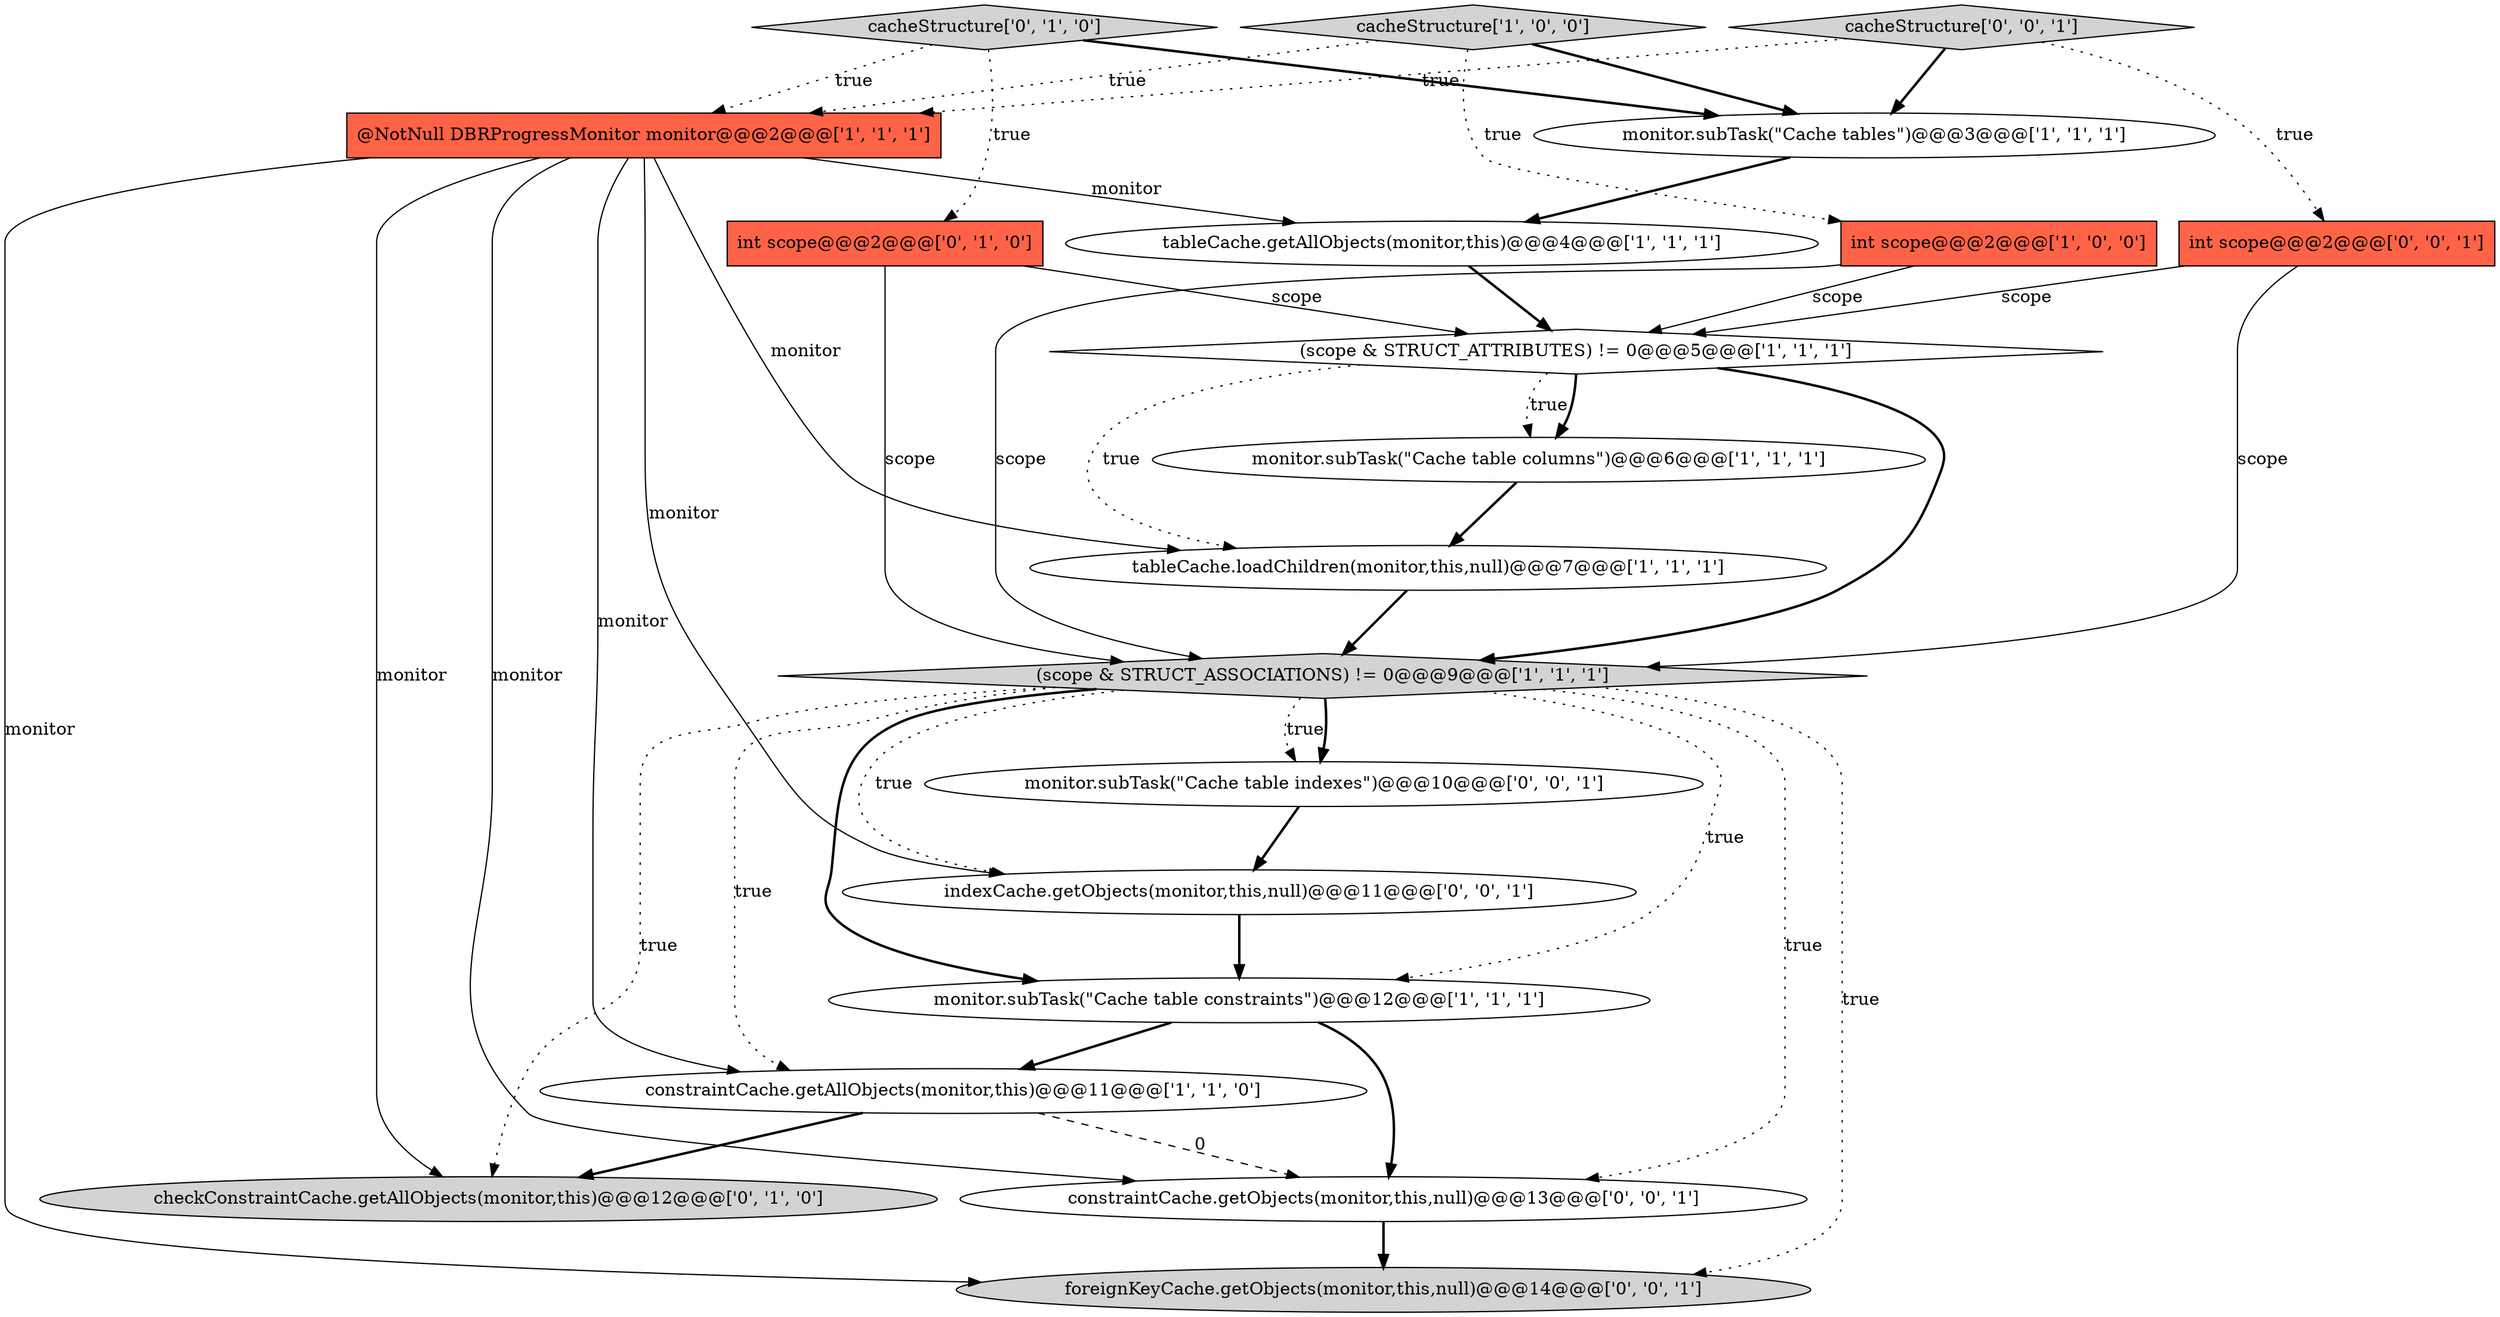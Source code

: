 digraph {
6 [style = filled, label = "monitor.subTask(\"Cache table columns\")@@@6@@@['1', '1', '1']", fillcolor = white, shape = ellipse image = "AAA0AAABBB1BBB"];
3 [style = filled, label = "cacheStructure['1', '0', '0']", fillcolor = lightgray, shape = diamond image = "AAA0AAABBB1BBB"];
19 [style = filled, label = "indexCache.getObjects(monitor,this,null)@@@11@@@['0', '0', '1']", fillcolor = white, shape = ellipse image = "AAA0AAABBB3BBB"];
2 [style = filled, label = "constraintCache.getAllObjects(monitor,this)@@@11@@@['1', '1', '0']", fillcolor = white, shape = ellipse image = "AAA0AAABBB1BBB"];
18 [style = filled, label = "constraintCache.getObjects(monitor,this,null)@@@13@@@['0', '0', '1']", fillcolor = white, shape = ellipse image = "AAA0AAABBB3BBB"];
8 [style = filled, label = "monitor.subTask(\"Cache table constraints\")@@@12@@@['1', '1', '1']", fillcolor = white, shape = ellipse image = "AAA0AAABBB1BBB"];
14 [style = filled, label = "cacheStructure['0', '0', '1']", fillcolor = lightgray, shape = diamond image = "AAA0AAABBB3BBB"];
0 [style = filled, label = "monitor.subTask(\"Cache tables\")@@@3@@@['1', '1', '1']", fillcolor = white, shape = ellipse image = "AAA0AAABBB1BBB"];
7 [style = filled, label = "tableCache.getAllObjects(monitor,this)@@@4@@@['1', '1', '1']", fillcolor = white, shape = ellipse image = "AAA0AAABBB1BBB"];
15 [style = filled, label = "foreignKeyCache.getObjects(monitor,this,null)@@@14@@@['0', '0', '1']", fillcolor = lightgray, shape = ellipse image = "AAA0AAABBB3BBB"];
5 [style = filled, label = "@NotNull DBRProgressMonitor monitor@@@2@@@['1', '1', '1']", fillcolor = tomato, shape = box image = "AAA0AAABBB1BBB"];
9 [style = filled, label = "(scope & STRUCT_ATTRIBUTES) != 0@@@5@@@['1', '1', '1']", fillcolor = white, shape = diamond image = "AAA0AAABBB1BBB"];
17 [style = filled, label = "int scope@@@2@@@['0', '0', '1']", fillcolor = tomato, shape = box image = "AAA0AAABBB3BBB"];
11 [style = filled, label = "cacheStructure['0', '1', '0']", fillcolor = lightgray, shape = diamond image = "AAA0AAABBB2BBB"];
4 [style = filled, label = "int scope@@@2@@@['1', '0', '0']", fillcolor = tomato, shape = box image = "AAA0AAABBB1BBB"];
1 [style = filled, label = "(scope & STRUCT_ASSOCIATIONS) != 0@@@9@@@['1', '1', '1']", fillcolor = lightgray, shape = diamond image = "AAA0AAABBB1BBB"];
12 [style = filled, label = "checkConstraintCache.getAllObjects(monitor,this)@@@12@@@['0', '1', '0']", fillcolor = lightgray, shape = ellipse image = "AAA1AAABBB2BBB"];
13 [style = filled, label = "int scope@@@2@@@['0', '1', '0']", fillcolor = tomato, shape = box image = "AAA0AAABBB2BBB"];
16 [style = filled, label = "monitor.subTask(\"Cache table indexes\")@@@10@@@['0', '0', '1']", fillcolor = white, shape = ellipse image = "AAA0AAABBB3BBB"];
10 [style = filled, label = "tableCache.loadChildren(monitor,this,null)@@@7@@@['1', '1', '1']", fillcolor = white, shape = ellipse image = "AAA0AAABBB1BBB"];
5->2 [style = solid, label="monitor"];
5->19 [style = solid, label="monitor"];
4->1 [style = solid, label="scope"];
1->8 [style = dotted, label="true"];
14->5 [style = dotted, label="true"];
5->12 [style = solid, label="monitor"];
1->15 [style = dotted, label="true"];
0->7 [style = bold, label=""];
7->9 [style = bold, label=""];
11->0 [style = bold, label=""];
4->9 [style = solid, label="scope"];
16->19 [style = bold, label=""];
19->8 [style = bold, label=""];
1->8 [style = bold, label=""];
13->9 [style = solid, label="scope"];
5->18 [style = solid, label="monitor"];
2->18 [style = dashed, label="0"];
5->10 [style = solid, label="monitor"];
14->0 [style = bold, label=""];
13->1 [style = solid, label="scope"];
9->6 [style = dotted, label="true"];
9->10 [style = dotted, label="true"];
17->1 [style = solid, label="scope"];
9->6 [style = bold, label=""];
17->9 [style = solid, label="scope"];
6->10 [style = bold, label=""];
8->18 [style = bold, label=""];
10->1 [style = bold, label=""];
8->2 [style = bold, label=""];
3->4 [style = dotted, label="true"];
5->7 [style = solid, label="monitor"];
5->15 [style = solid, label="monitor"];
3->0 [style = bold, label=""];
1->12 [style = dotted, label="true"];
1->19 [style = dotted, label="true"];
14->17 [style = dotted, label="true"];
1->16 [style = dotted, label="true"];
1->2 [style = dotted, label="true"];
1->16 [style = bold, label=""];
11->13 [style = dotted, label="true"];
3->5 [style = dotted, label="true"];
9->1 [style = bold, label=""];
2->12 [style = bold, label=""];
11->5 [style = dotted, label="true"];
1->18 [style = dotted, label="true"];
18->15 [style = bold, label=""];
}
